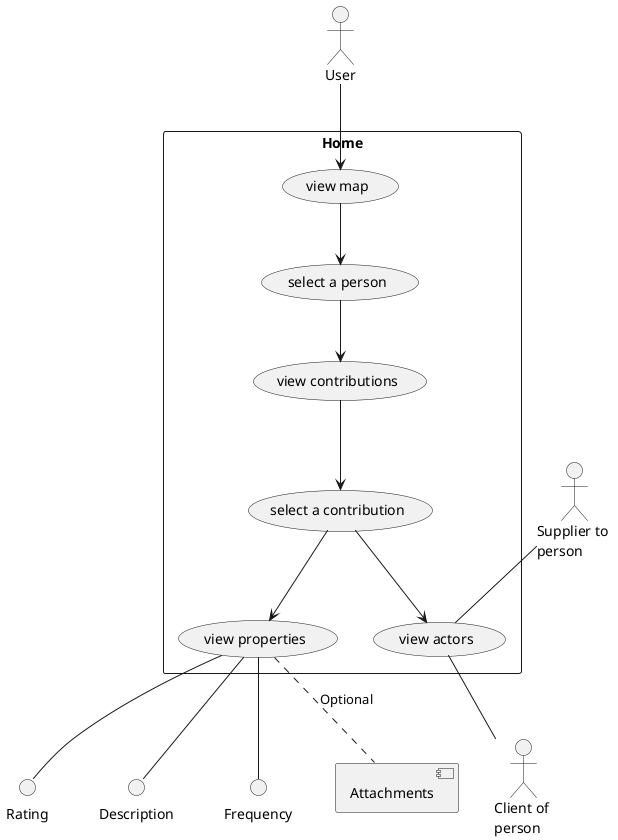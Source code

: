 @startuml Home

actor User as U
actor "Supplier to \nperson" as S
actor "Client of \nperson" as C
rectangle Home {
    usecase "view map" as Diag
    usecase "select a person" as Peep
    usecase "view contributions" as Contribs
    usecase "select a contribution" as Contrib
    usecase "view properties" as ContribProps
    usecase "view actors" as Actors
}
() "Rating" as Rating
() "Description" as Desc
() "Frequency" as Frec
[Attachments] as Attach
U --> Diag
Diag --> Peep
Peep --> Contribs
Contribs --> Contrib
Contrib --> ContribProps
Contrib --> Actors 
S -- Actors
Actors -- C
ContribProps -- Rating
ContribProps -- Desc
ContribProps -- Frec
ContribProps .. Attach : Optional
@enduml
